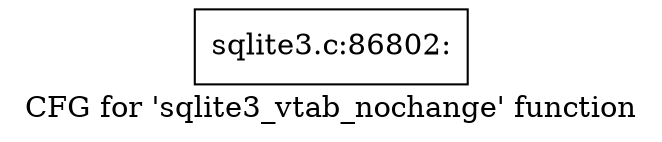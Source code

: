 digraph "CFG for 'sqlite3_vtab_nochange' function" {
	label="CFG for 'sqlite3_vtab_nochange' function";

	Node0x55c0f5ca5f30 [shape=record,label="{sqlite3.c:86802:}"];
}
